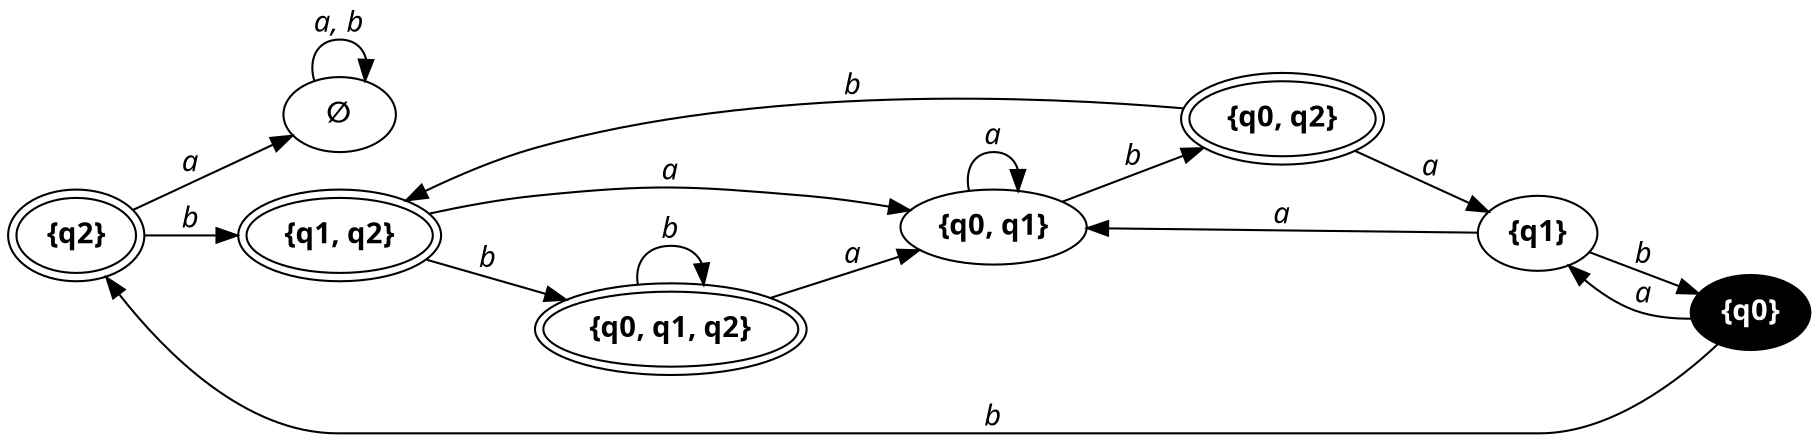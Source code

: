 digraph G {
rankdir=LR;
charset=UTF8;
node [fontname="CMU Serif bold"];
edge [fontname="CMU Serif italic"];
"∅";
"{q0, q2}" [peripheries=2];
"{q0, q1}";
"{q0, q1, q2}" [peripheries=2];
"{q2}" [peripheries=2];
"{q1, q2}" [peripheries=2];
"{q0}" [fontcolor=white, style=filled, fillcolor=black];
"{q1}";
"∅" -> "∅"  [label="a, b"];
"{q0, q2}" -> "{q1}"  [label=a];
"{q0, q2}" -> "{q1, q2}"  [label=b];
"{q0, q1}" -> "{q0, q2}"  [label=b];
"{q0, q1}" -> "{q0, q1}"  [label=a];
"{q0, q1, q2}" -> "{q0, q1, q2}"  [label=b];
"{q0, q1, q2}" -> "{q0, q1}"  [label=a];
"{q2}" -> "∅"  [label=a];
"{q2}" -> "{q1, q2}"  [label=b];
"{q1, q2}" -> "{q0, q1, q2}"  [label=b];
"{q1, q2}" -> "{q0, q1}"  [label=a];
"{q0}" -> "{q1}"  [label=a];
"{q0}" -> "{q2}"  [label=b];
"{q1}" -> "{q0}"  [label=b];
"{q1}" -> "{q0, q1}"  [label=a];
}

